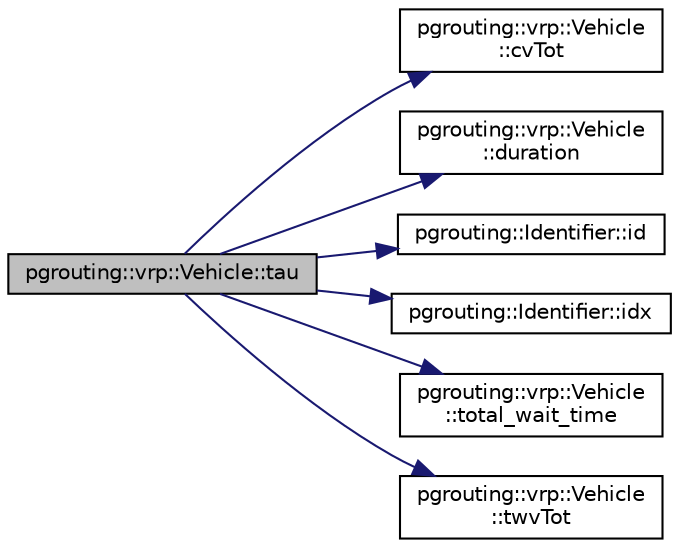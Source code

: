 digraph "pgrouting::vrp::Vehicle::tau"
{
  edge [fontname="Helvetica",fontsize="10",labelfontname="Helvetica",labelfontsize="10"];
  node [fontname="Helvetica",fontsize="10",shape=record];
  rankdir="LR";
  Node1211 [label="pgrouting::vrp::Vehicle::tau",height=0.2,width=0.4,color="black", fillcolor="grey75", style="filled", fontcolor="black"];
  Node1211 -> Node1212 [color="midnightblue",fontsize="10",style="solid",fontname="Helvetica"];
  Node1212 [label="pgrouting::vrp::Vehicle\l::cvTot",height=0.2,width=0.4,color="black", fillcolor="white", style="filled",URL="$classpgrouting_1_1vrp_1_1Vehicle.html#a2fe5a77c18f78d802599327957a2357e"];
  Node1211 -> Node1213 [color="midnightblue",fontsize="10",style="solid",fontname="Helvetica"];
  Node1213 [label="pgrouting::vrp::Vehicle\l::duration",height=0.2,width=0.4,color="black", fillcolor="white", style="filled",URL="$classpgrouting_1_1vrp_1_1Vehicle.html#a0d65e9efcf78078f3b914b12f61ebf75"];
  Node1211 -> Node1214 [color="midnightblue",fontsize="10",style="solid",fontname="Helvetica"];
  Node1214 [label="pgrouting::Identifier::id",height=0.2,width=0.4,color="black", fillcolor="white", style="filled",URL="$classpgrouting_1_1Identifier.html#a147f029e589a2dd36b1edd638d7ac833"];
  Node1211 -> Node1215 [color="midnightblue",fontsize="10",style="solid",fontname="Helvetica"];
  Node1215 [label="pgrouting::Identifier::idx",height=0.2,width=0.4,color="black", fillcolor="white", style="filled",URL="$classpgrouting_1_1Identifier.html#ae0a3414bc65c1b67101b3f5944505447"];
  Node1211 -> Node1216 [color="midnightblue",fontsize="10",style="solid",fontname="Helvetica"];
  Node1216 [label="pgrouting::vrp::Vehicle\l::total_wait_time",height=0.2,width=0.4,color="black", fillcolor="white", style="filled",URL="$classpgrouting_1_1vrp_1_1Vehicle.html#a574893de6aeb02d2e7fb6a8118ffcddf"];
  Node1211 -> Node1217 [color="midnightblue",fontsize="10",style="solid",fontname="Helvetica"];
  Node1217 [label="pgrouting::vrp::Vehicle\l::twvTot",height=0.2,width=0.4,color="black", fillcolor="white", style="filled",URL="$classpgrouting_1_1vrp_1_1Vehicle.html#a0052d0936d0a3a2ee4e29f07a76c7ec0"];
}
